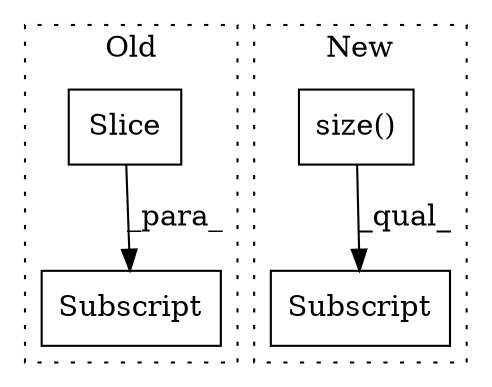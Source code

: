 digraph G {
subgraph cluster0 {
1 [label="Slice" a="80" s="6580" l="2" shape="box"];
3 [label="Subscript" a="63" s="6570,0" l="13,0" shape="box"];
label = "Old";
style="dotted";
}
subgraph cluster1 {
2 [label="size()" a="75" s="6829" l="10" shape="box"];
4 [label="Subscript" a="63" s="6829,0" l="13,0" shape="box"];
label = "New";
style="dotted";
}
1 -> 3 [label="_para_"];
2 -> 4 [label="_qual_"];
}
